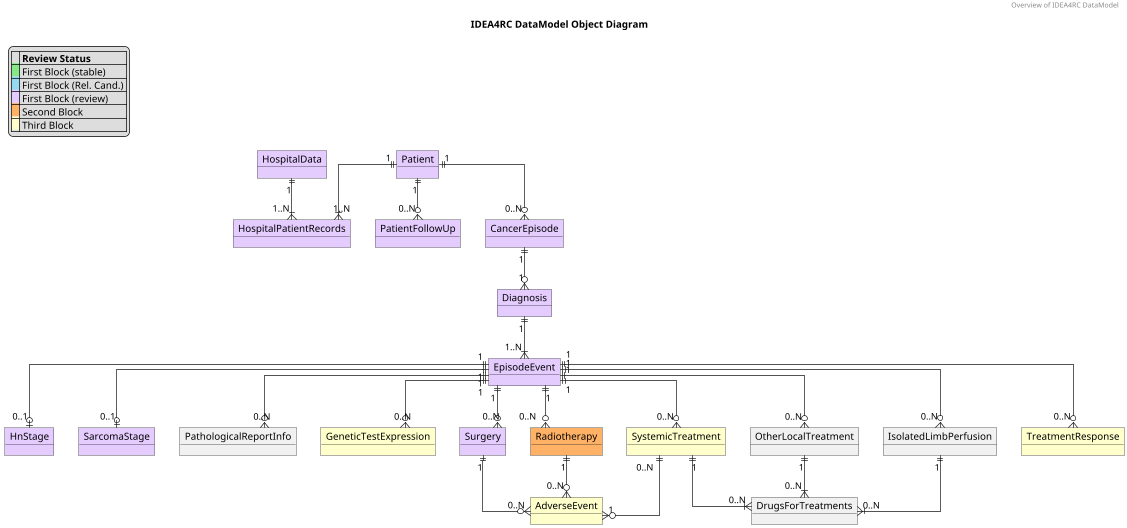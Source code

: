 @startuml

scale 0.7

header Overview of IDEA4RC DataModel

title IDEA4RC DataModel Object Diagram

hide spot
hide circle

skinparam linetype ortho
scale 0.7

legend top left
|= |= Review Status |
|<back:#87e887>   </back>| First Block (stable) |
|<back:#94d8f2>   </back>| First Block (Rel. Cand.) |
|<back:#E5CCFF>   </back>| First Block (review) |
|<back:#FFB266>   </back>| Second Block  |
|<back:#FFFFCC>   </back>| Third Block |
endlegend

object "Patient" as p #E5CCFF {
}
url of p [[StructureDefinition-Subject.html]]

object "HospitalData" as hd #E5CCFF {
}
url of hd [[StructureDefinition-HospitalPatientRecords.html]]

object "HospitalPatientRecords" as hpr #E5CCFF {
}
url of hpr [[StructureDefinition-HospitalPatientRecords.html]]

object "PatientFollowUp" as pfu #E5CCFF {
}
url of pfu [[StructureDefinition-PatientFollowUp.html]]

object "CancerEpisode" as ce #E5CCFF {
}
url of ce [[StructureDefinition-CancerEpisode.html]]

object "Diagnosis" as d #E5CCFF {
}
url of d [[StructureDefinition-Diagnosis.html]]

object "EpisodeEvent" as ee #E5CCFF {
}
url of ee [[StructureDefinition-EpisodeEvent.html]]

object "HnStage" as hs #E5CCFF {
}
object "SarcomaStage" as ss #E5CCFF {
}

object "PathologicalReportInfo" as pri {
}
object "GeneticTestExpression" as gte #FFFFCC {
}
url of gte [[StructureDefinition-GeneticTestExpression.html]]

object "Surgery" as su #E5CCFF {
}
url of su [[StructureDefinition-Surgery.html]]

object "SystemicTreatment" as st #FFFFCC {
}
url of st [[StructureDefinition-SystemicTreatment.html]]

object "Radiotherapy" as r #FFB266 {
}
url of r [[StructureDefinition-Radiotherapy.html]]

object "OtherLocalTreatment" as olt {
}

object "IsolatedLimbPerfusion" as ilp {
}
object "DrugsForTreatments" as dft {
}
object "TreatmentResponse" as tr #FFFFCC {
}
url of tr [[StructureDefinition-TreatmentResponse.html]]

object "AdverseEvent" as ae #FFFFCC {
}
url of ae [[StructureDefinition-AdverseEvent.html]]

p "1" ||--|{ "1..N" hpr
hd "1" ||--|{ "1..N" hpr
p "1" ||--o{ "0..N" ce
p "1" ||--o{ "0..N" pfu

ce "1" ||--o{ "1" d

d "1" ||--|{ "1..N" ee

ee "1" ||--o| "0..1" hs
ee "1" ||--o| "0..1" ss
st "1" ||--|{ "0..N" dft
ilp "1" ||--|{ "0..N" dft
olt "1" ||--|{ "0..N" dft
ee "1" ||--o{ "0..N" r
ee "1" ||--o{ "0..N" su
ee "1" ||--o{ "0..N" st
ee "1" ||--o{ "0..N" olt
ee "1" ||--o{ "0..N" ilp
ee "1" ||--o{ "0..N" gte
ee "1" ||--o{ "0..N" tr
ee "1" ||--o{ "0..N" pri

su "1" ||--o{ "0..N" ae
st "0..N" ||--o{ "1" ae
r "1" ||--o{ "0..N" ae

@enduml

